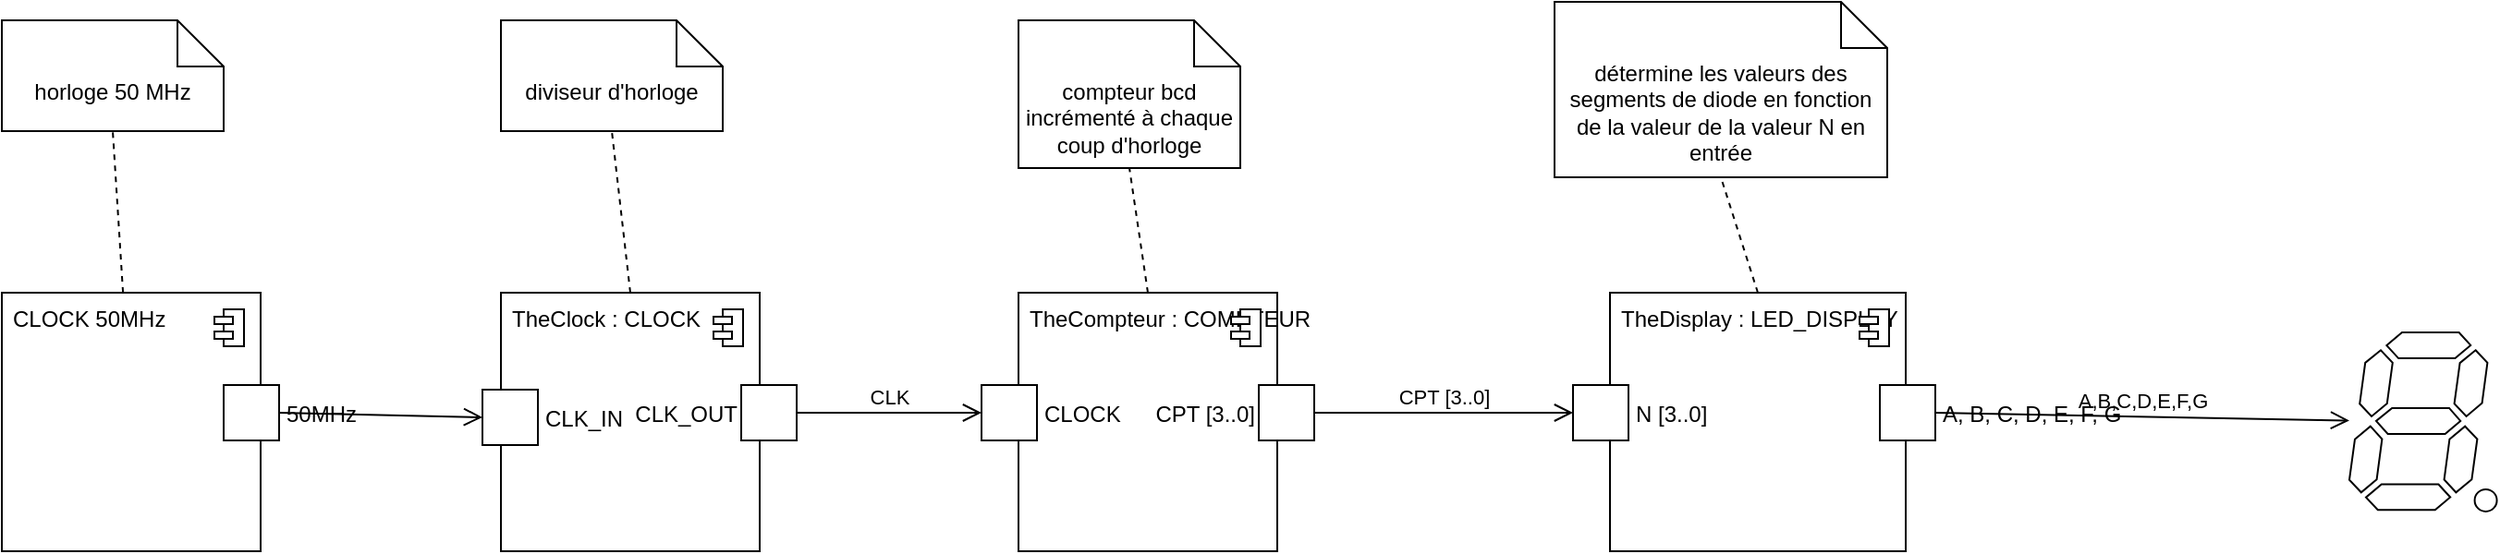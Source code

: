 <mxfile version="20.4.0" type="device"><diagram id="zkBmuS6zzLIz6P4CdOOn" name="Page-1"><mxGraphModel dx="1140" dy="822" grid="1" gridSize="10" guides="1" tooltips="1" connect="1" arrows="1" fold="1" page="1" pageScale="1" pageWidth="3300" pageHeight="4681" math="0" shadow="0"><root><mxCell id="0"/><mxCell id="1" parent="0"/><mxCell id="bMzWl9136pwb1E3dPXl5-61" value="" style="fontStyle=1;align=center;verticalAlign=top;childLayout=stackLayout;horizontal=1;horizontalStack=0;resizeParent=1;resizeParentMax=0;resizeLast=0;marginBottom=0;" vertex="1" parent="1"><mxGeometry x="30" y="327.5" width="140" height="140" as="geometry"/></mxCell><mxCell id="bMzWl9136pwb1E3dPXl5-62" value="CLOCK 50MHz" style="html=1;align=left;spacingLeft=4;verticalAlign=top;strokeColor=none;fillColor=none;" vertex="1" parent="bMzWl9136pwb1E3dPXl5-61"><mxGeometry width="140" height="140" as="geometry"/></mxCell><mxCell id="bMzWl9136pwb1E3dPXl5-63" value="" style="shape=module;jettyWidth=10;jettyHeight=4;" vertex="1" parent="bMzWl9136pwb1E3dPXl5-62"><mxGeometry x="1" width="16" height="20" relative="1" as="geometry"><mxPoint x="-25" y="9" as="offset"/></mxGeometry></mxCell><mxCell id="bMzWl9136pwb1E3dPXl5-78" value="50MHz" style="fontStyle=0;labelPosition=right;verticalLabelPosition=middle;align=left;verticalAlign=middle;spacingLeft=2;" vertex="1" parent="1"><mxGeometry x="150" y="377.5" width="30" height="30" as="geometry"/></mxCell><mxCell id="bMzWl9136pwb1E3dPXl5-79" value="" style="fontStyle=1;align=center;verticalAlign=top;childLayout=stackLayout;horizontal=1;horizontalStack=0;resizeParent=1;resizeParentMax=0;resizeLast=0;marginBottom=0;" vertex="1" parent="1"><mxGeometry x="300" y="327.5" width="140" height="140" as="geometry"/></mxCell><mxCell id="bMzWl9136pwb1E3dPXl5-80" value="TheClock : CLOCK" style="html=1;align=left;spacingLeft=4;verticalAlign=top;strokeColor=none;fillColor=none;" vertex="1" parent="bMzWl9136pwb1E3dPXl5-79"><mxGeometry width="140" height="140" as="geometry"/></mxCell><mxCell id="bMzWl9136pwb1E3dPXl5-81" value="" style="shape=module;jettyWidth=10;jettyHeight=4;" vertex="1" parent="bMzWl9136pwb1E3dPXl5-80"><mxGeometry x="1" width="16" height="20" relative="1" as="geometry"><mxPoint x="-25" y="9" as="offset"/></mxGeometry></mxCell><mxCell id="bMzWl9136pwb1E3dPXl5-82" value="CLK_IN" style="fontStyle=0;labelPosition=right;verticalLabelPosition=middle;align=left;verticalAlign=middle;spacingLeft=2;" vertex="1" parent="1"><mxGeometry x="290" y="380" width="30" height="30" as="geometry"/></mxCell><mxCell id="bMzWl9136pwb1E3dPXl5-83" value="CLK_OUT" style="fontStyle=0;labelPosition=left;verticalLabelPosition=middle;align=right;verticalAlign=middle;spacingLeft=2;" vertex="1" parent="1"><mxGeometry x="430" y="377.5" width="30" height="30" as="geometry"/></mxCell><mxCell id="bMzWl9136pwb1E3dPXl5-84" value="" style="endArrow=open;startArrow=none;endFill=0;startFill=0;endSize=8;html=1;verticalAlign=bottom;labelBackgroundColor=none;strokeWidth=1;rounded=0;exitX=1;exitY=0.5;exitDx=0;exitDy=0;entryX=0;entryY=0.5;entryDx=0;entryDy=0;" edge="1" parent="1" source="bMzWl9136pwb1E3dPXl5-78" target="bMzWl9136pwb1E3dPXl5-82"><mxGeometry width="160" relative="1" as="geometry"><mxPoint x="320" y="400" as="sourcePoint"/><mxPoint x="480" y="400" as="targetPoint"/></mxGeometry></mxCell><mxCell id="bMzWl9136pwb1E3dPXl5-86" value="" style="fontStyle=1;align=center;verticalAlign=top;childLayout=stackLayout;horizontal=1;horizontalStack=0;resizeParent=1;resizeParentMax=0;resizeLast=0;marginBottom=0;" vertex="1" parent="1"><mxGeometry x="580" y="327.5" width="140" height="140" as="geometry"/></mxCell><mxCell id="bMzWl9136pwb1E3dPXl5-87" value="TheCompteur : COMPTEUR" style="html=1;align=left;spacingLeft=4;verticalAlign=top;strokeColor=none;fillColor=none;" vertex="1" parent="bMzWl9136pwb1E3dPXl5-86"><mxGeometry width="140" height="140" as="geometry"/></mxCell><mxCell id="bMzWl9136pwb1E3dPXl5-88" value="" style="shape=module;jettyWidth=10;jettyHeight=4;" vertex="1" parent="bMzWl9136pwb1E3dPXl5-87"><mxGeometry x="1" width="16" height="20" relative="1" as="geometry"><mxPoint x="-25" y="9" as="offset"/></mxGeometry></mxCell><mxCell id="bMzWl9136pwb1E3dPXl5-89" value="CLOCK" style="fontStyle=0;labelPosition=right;verticalLabelPosition=middle;align=left;verticalAlign=middle;spacingLeft=2;" vertex="1" parent="bMzWl9136pwb1E3dPXl5-87"><mxGeometry x="-20" y="50" width="30" height="30" as="geometry"/></mxCell><mxCell id="bMzWl9136pwb1E3dPXl5-90" value="CLK" style="endArrow=open;startArrow=none;endFill=0;startFill=0;endSize=8;html=1;verticalAlign=bottom;labelBackgroundColor=none;strokeWidth=1;rounded=0;exitX=1;exitY=0.5;exitDx=0;exitDy=0;entryX=0;entryY=0.5;entryDx=0;entryDy=0;" edge="1" parent="1" source="bMzWl9136pwb1E3dPXl5-83" target="bMzWl9136pwb1E3dPXl5-89"><mxGeometry width="160" relative="1" as="geometry"><mxPoint x="190" y="402.5" as="sourcePoint"/><mxPoint x="300" y="405" as="targetPoint"/></mxGeometry></mxCell><mxCell id="bMzWl9136pwb1E3dPXl5-91" value="" style="fontStyle=1;align=center;verticalAlign=top;childLayout=stackLayout;horizontal=1;horizontalStack=0;resizeParent=1;resizeParentMax=0;resizeLast=0;marginBottom=0;" vertex="1" parent="1"><mxGeometry x="900" y="327.5" width="160" height="140" as="geometry"/></mxCell><mxCell id="bMzWl9136pwb1E3dPXl5-92" value="TheDisplay : LED_DISPLAY" style="html=1;align=left;spacingLeft=4;verticalAlign=top;strokeColor=none;fillColor=none;" vertex="1" parent="bMzWl9136pwb1E3dPXl5-91"><mxGeometry width="160" height="140" as="geometry"/></mxCell><mxCell id="bMzWl9136pwb1E3dPXl5-93" value="" style="shape=module;jettyWidth=10;jettyHeight=4;" vertex="1" parent="bMzWl9136pwb1E3dPXl5-92"><mxGeometry x="1" width="16" height="20" relative="1" as="geometry"><mxPoint x="-25" y="9" as="offset"/></mxGeometry></mxCell><mxCell id="bMzWl9136pwb1E3dPXl5-94" value="N [3..0]" style="fontStyle=0;labelPosition=right;verticalLabelPosition=middle;align=left;verticalAlign=middle;spacingLeft=2;" vertex="1" parent="bMzWl9136pwb1E3dPXl5-92"><mxGeometry x="-20" y="50" width="30" height="30" as="geometry"/></mxCell><mxCell id="bMzWl9136pwb1E3dPXl5-102" value="A, B, C, D, E, F, G" style="fontStyle=0;labelPosition=right;verticalLabelPosition=middle;align=left;verticalAlign=middle;spacingLeft=2;" vertex="1" parent="bMzWl9136pwb1E3dPXl5-92"><mxGeometry x="146" y="50" width="30" height="30" as="geometry"/></mxCell><mxCell id="bMzWl9136pwb1E3dPXl5-98" value="CPT [3..0]" style="fontStyle=0;labelPosition=left;verticalLabelPosition=middle;align=right;verticalAlign=middle;spacingLeft=2;" vertex="1" parent="1"><mxGeometry x="710" y="377.5" width="30" height="30" as="geometry"/></mxCell><mxCell id="bMzWl9136pwb1E3dPXl5-99" value="&lt;div&gt;CPT [3..0]&lt;/div&gt;" style="endArrow=open;startArrow=none;endFill=0;startFill=0;endSize=8;html=1;verticalAlign=bottom;labelBackgroundColor=none;strokeWidth=1;rounded=0;exitX=1;exitY=0.5;exitDx=0;exitDy=0;entryX=0;entryY=0.5;entryDx=0;entryDy=0;" edge="1" parent="1" source="bMzWl9136pwb1E3dPXl5-98" target="bMzWl9136pwb1E3dPXl5-94"><mxGeometry width="160" relative="1" as="geometry"><mxPoint x="470" y="402.5" as="sourcePoint"/><mxPoint x="840" y="392.5" as="targetPoint"/></mxGeometry></mxCell><mxCell id="bMzWl9136pwb1E3dPXl5-105" value="" style="verticalLabelPosition=bottom;shadow=0;dashed=0;align=center;html=1;verticalAlign=top;shape=mxgraph.electrical.opto_electronics.7_segment_display_with_dp;pointerEvents=1;" vertex="1" parent="1"><mxGeometry x="1300" y="349.05" width="79.8" height="96.9" as="geometry"/></mxCell><mxCell id="bMzWl9136pwb1E3dPXl5-106" value="A,B,C,D,E,F,G" style="endArrow=open;startArrow=none;endFill=0;startFill=0;endSize=8;html=1;verticalAlign=bottom;labelBackgroundColor=none;strokeWidth=1;rounded=0;exitX=1;exitY=0.5;exitDx=0;exitDy=0;" edge="1" parent="1" source="bMzWl9136pwb1E3dPXl5-102" target="bMzWl9136pwb1E3dPXl5-105"><mxGeometry width="160" relative="1" as="geometry"><mxPoint x="1090.0" y="445.95" as="sourcePoint"/><mxPoint x="1230.0" y="445.95" as="targetPoint"/></mxGeometry></mxCell><mxCell id="bMzWl9136pwb1E3dPXl5-107" value="horloge 50 MHz" style="shape=note2;boundedLbl=1;whiteSpace=wrap;html=1;size=25;verticalAlign=top;align=center;" vertex="1" parent="1"><mxGeometry x="30" y="180" width="120" height="60" as="geometry"/></mxCell><mxCell id="bMzWl9136pwb1E3dPXl5-108" value="diviseur d'horloge" style="shape=note2;boundedLbl=1;whiteSpace=wrap;html=1;size=25;verticalAlign=top;align=center;" vertex="1" parent="1"><mxGeometry x="300" y="180" width="120" height="60" as="geometry"/></mxCell><mxCell id="bMzWl9136pwb1E3dPXl5-109" value="compteur bcd incrémenté à chaque coup d'horloge" style="shape=note2;boundedLbl=1;whiteSpace=wrap;html=1;size=25;verticalAlign=top;align=center;" vertex="1" parent="1"><mxGeometry x="580" y="180" width="120" height="80" as="geometry"/></mxCell><mxCell id="bMzWl9136pwb1E3dPXl5-110" value="détermine les valeurs des segments de diode en fonction de la valeur de la valeur N en entrée" style="shape=note2;boundedLbl=1;whiteSpace=wrap;html=1;size=25;verticalAlign=top;align=center;" vertex="1" parent="1"><mxGeometry x="870" y="170" width="180" height="95" as="geometry"/></mxCell><mxCell id="bMzWl9136pwb1E3dPXl5-112" value="" style="endArrow=none;dashed=1;html=1;rounded=0;entryX=0.5;entryY=1;entryDx=0;entryDy=0;entryPerimeter=0;" edge="1" parent="1" source="bMzWl9136pwb1E3dPXl5-62" target="bMzWl9136pwb1E3dPXl5-107"><mxGeometry width="50" height="50" relative="1" as="geometry"><mxPoint x="510" y="460" as="sourcePoint"/><mxPoint x="560" y="410" as="targetPoint"/></mxGeometry></mxCell><mxCell id="bMzWl9136pwb1E3dPXl5-113" value="" style="endArrow=none;dashed=1;html=1;rounded=0;entryX=0.5;entryY=1;entryDx=0;entryDy=0;entryPerimeter=0;exitX=0.5;exitY=0;exitDx=0;exitDy=0;" edge="1" parent="1" source="bMzWl9136pwb1E3dPXl5-80" target="bMzWl9136pwb1E3dPXl5-108"><mxGeometry width="50" height="50" relative="1" as="geometry"><mxPoint x="105.556" y="337.5" as="sourcePoint"/><mxPoint x="100" y="250" as="targetPoint"/></mxGeometry></mxCell><mxCell id="bMzWl9136pwb1E3dPXl5-114" value="" style="endArrow=none;dashed=1;html=1;rounded=0;entryX=0.5;entryY=1;entryDx=0;entryDy=0;entryPerimeter=0;exitX=0.5;exitY=0;exitDx=0;exitDy=0;" edge="1" parent="1" source="bMzWl9136pwb1E3dPXl5-87" target="bMzWl9136pwb1E3dPXl5-109"><mxGeometry width="50" height="50" relative="1" as="geometry"><mxPoint x="115.556" y="347.5" as="sourcePoint"/><mxPoint x="110" y="260" as="targetPoint"/></mxGeometry></mxCell><mxCell id="bMzWl9136pwb1E3dPXl5-115" value="" style="endArrow=none;dashed=1;html=1;rounded=0;entryX=0.5;entryY=1;entryDx=0;entryDy=0;entryPerimeter=0;exitX=0.5;exitY=0;exitDx=0;exitDy=0;" edge="1" parent="1" source="bMzWl9136pwb1E3dPXl5-92" target="bMzWl9136pwb1E3dPXl5-110"><mxGeometry width="50" height="50" relative="1" as="geometry"><mxPoint x="125.556" y="357.5" as="sourcePoint"/><mxPoint x="120" y="270" as="targetPoint"/></mxGeometry></mxCell></root></mxGraphModel></diagram></mxfile>